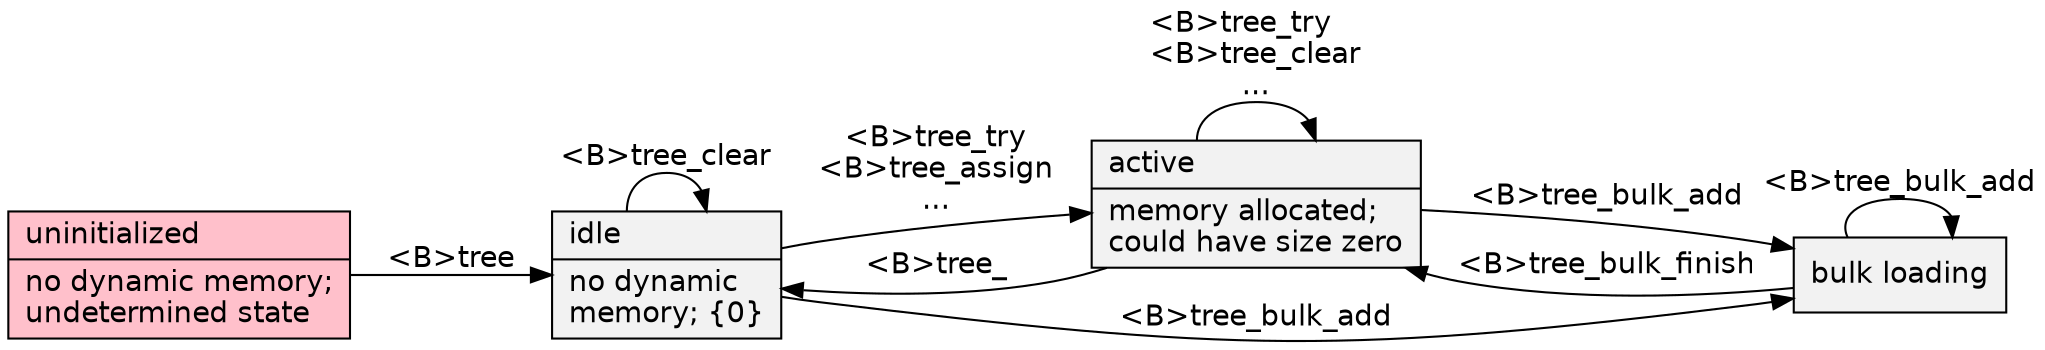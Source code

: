 digraph {
	graph [rankdir=LR, truecolor=true, bgcolor=transparent, fontname="Bitstream Vera Sans"];
	node [shape=record, style=filled, fillcolor="Grey95", fontname="Bitstream Vera Sans"];
	edge [fontname="Bitstream Vera Sans"];
	null [label = "uninitialized\l|no dynamic memory;\lundetermined state\l", fillcolor = pink];
	static [label = "idle\l|no dynamic\lmemory; \{0\}\l"];
	dynamic [label = "active\l|memory allocated;\lcould have size zero\l"];
	bulk [label = "bulk loading\l"]
	null -> static [label = "<B>tree"];
	static -> dynamic [label = "<B>tree_try\n<B>tree_assign\n..."];
	static -> bulk [label = "<B>tree_bulk_add"];
	dynamic -> bulk [label = "<B>tree_bulk_add"];
	bulk -> bulk [label = "<B>tree_bulk_add"];
	bulk -> dynamic [label = "<B>tree_bulk_finish"];
	dynamic -> static [label = "<B>tree_"];
	static -> static [label = "<B>tree_clear"]
	dynamic -> dynamic [label = "<B>tree_try\l<B>tree_clear\l...\n"]
}
